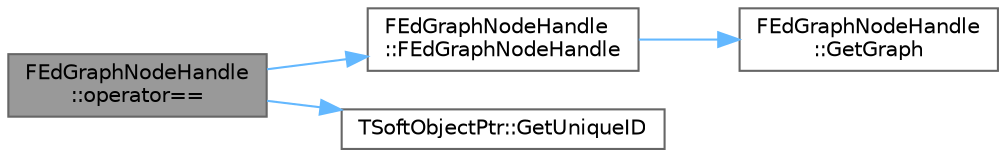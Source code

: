 digraph "FEdGraphNodeHandle::operator=="
{
 // INTERACTIVE_SVG=YES
 // LATEX_PDF_SIZE
  bgcolor="transparent";
  edge [fontname=Helvetica,fontsize=10,labelfontname=Helvetica,labelfontsize=10];
  node [fontname=Helvetica,fontsize=10,shape=box,height=0.2,width=0.4];
  rankdir="LR";
  Node1 [id="Node000001",label="FEdGraphNodeHandle\l::operator==",height=0.2,width=0.4,color="gray40", fillcolor="grey60", style="filled", fontcolor="black",tooltip=" "];
  Node1 -> Node2 [id="edge1_Node000001_Node000002",color="steelblue1",style="solid",tooltip=" "];
  Node2 [id="Node000002",label="FEdGraphNodeHandle\l::FEdGraphNodeHandle",height=0.2,width=0.4,color="grey40", fillcolor="white", style="filled",URL="$dc/d28/structFEdGraphNodeHandle.html#a168d65d5dbb767fc71be96b0b1b375e8",tooltip=" "];
  Node2 -> Node3 [id="edge2_Node000002_Node000003",color="steelblue1",style="solid",tooltip=" "];
  Node3 [id="Node000003",label="FEdGraphNodeHandle\l::GetGraph",height=0.2,width=0.4,color="grey40", fillcolor="white", style="filled",URL="$dc/d28/structFEdGraphNodeHandle.html#ae6ed3da5bae3a749006bb7f02758b481",tooltip=" "];
  Node1 -> Node4 [id="edge3_Node000001_Node000004",color="steelblue1",style="solid",tooltip=" "];
  Node4 [id="Node000004",label="TSoftObjectPtr::GetUniqueID",height=0.2,width=0.4,color="grey40", fillcolor="white", style="filled",URL="$d4/d2b/structTSoftObjectPtr.html#ae88642e4cd86c1bb85aeebe8570f57d5",tooltip="Returns the StringObjectPath that is wrapped by this SoftObjectPtr."];
}

